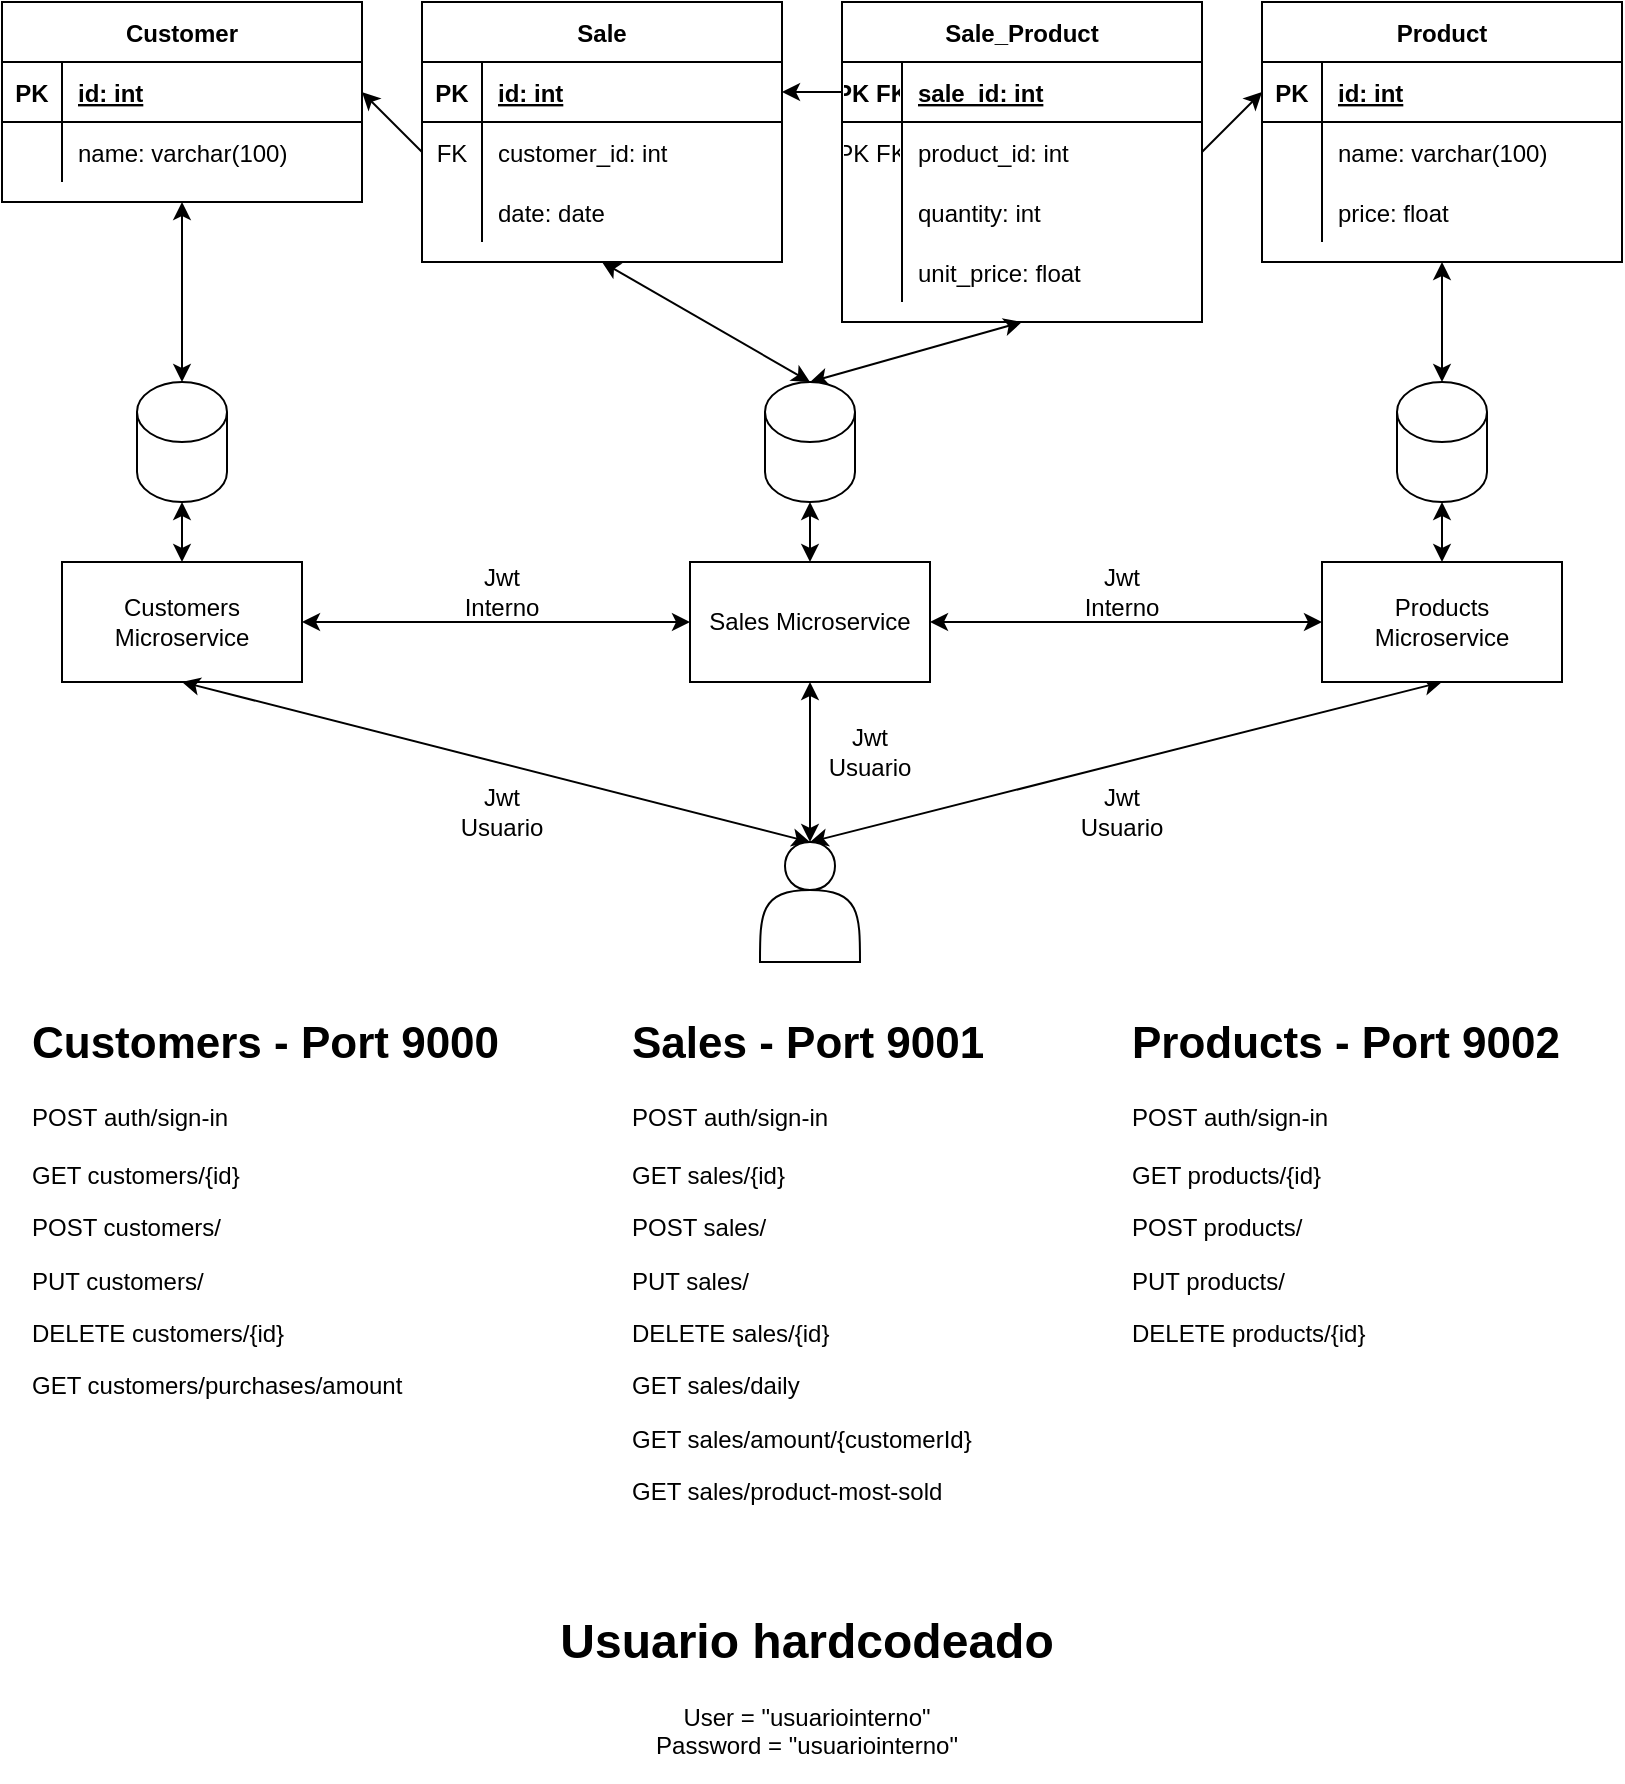 <mxfile version="20.3.0" type="device"><diagram id="cJ5WJWqOBy5HIfsxzorx" name="Página-1"><mxGraphModel dx="1422" dy="865" grid="1" gridSize="10" guides="1" tooltips="1" connect="1" arrows="1" fold="1" page="1" pageScale="1" pageWidth="827" pageHeight="1169" math="0" shadow="0"><root><mxCell id="0"/><mxCell id="1" parent="0"/><mxCell id="ELlmEZfv05QsYqWtdHFA-102" style="edgeStyle=none;rounded=0;orthogonalLoop=1;jettySize=auto;html=1;exitX=0.5;exitY=0;exitDx=0;exitDy=0;entryX=0.5;entryY=1;entryDx=0;entryDy=0;entryPerimeter=0;startArrow=classic;startFill=1;endArrow=classic;endFill=1;" parent="1" source="ELlmEZfv05QsYqWtdHFA-1" target="ELlmEZfv05QsYqWtdHFA-97" edge="1"><mxGeometry relative="1" as="geometry"/></mxCell><mxCell id="ELlmEZfv05QsYqWtdHFA-1" value="Customers Microservice" style="rounded=0;whiteSpace=wrap;html=1;" parent="1" vertex="1"><mxGeometry x="40" y="300" width="120" height="60" as="geometry"/></mxCell><mxCell id="ELlmEZfv05QsYqWtdHFA-37" style="edgeStyle=none;rounded=0;orthogonalLoop=1;jettySize=auto;html=1;exitX=0;exitY=0.5;exitDx=0;exitDy=0;entryX=1;entryY=0.5;entryDx=0;entryDy=0;startArrow=classic;startFill=1;endArrow=classic;endFill=1;" parent="1" source="ELlmEZfv05QsYqWtdHFA-2" target="ELlmEZfv05QsYqWtdHFA-13" edge="1"><mxGeometry relative="1" as="geometry"/></mxCell><mxCell id="ELlmEZfv05QsYqWtdHFA-40" style="edgeStyle=none;rounded=0;orthogonalLoop=1;jettySize=auto;html=1;exitX=0.5;exitY=1;exitDx=0;exitDy=0;entryX=0.5;entryY=0;entryDx=0;entryDy=0;startArrow=classic;startFill=1;" parent="1" source="ELlmEZfv05QsYqWtdHFA-2" target="ELlmEZfv05QsYqWtdHFA-9" edge="1"><mxGeometry relative="1" as="geometry"><mxPoint x="424" y="440" as="targetPoint"/></mxGeometry></mxCell><mxCell id="ELlmEZfv05QsYqWtdHFA-100" style="edgeStyle=none;rounded=0;orthogonalLoop=1;jettySize=auto;html=1;exitX=0.5;exitY=0;exitDx=0;exitDy=0;entryX=0.5;entryY=1;entryDx=0;entryDy=0;entryPerimeter=0;startArrow=classic;startFill=1;endArrow=classic;endFill=1;" parent="1" source="ELlmEZfv05QsYqWtdHFA-2" target="ELlmEZfv05QsYqWtdHFA-99" edge="1"><mxGeometry relative="1" as="geometry"/></mxCell><mxCell id="ELlmEZfv05QsYqWtdHFA-2" value="Products Microservice" style="rounded=0;whiteSpace=wrap;html=1;" parent="1" vertex="1"><mxGeometry x="670" y="300" width="120" height="60" as="geometry"/></mxCell><mxCell id="ELlmEZfv05QsYqWtdHFA-39" style="edgeStyle=none;rounded=0;orthogonalLoop=1;jettySize=auto;html=1;exitX=0.5;exitY=0;exitDx=0;exitDy=0;entryX=0.5;entryY=1;entryDx=0;entryDy=0;startArrow=classic;startFill=1;" parent="1" source="ELlmEZfv05QsYqWtdHFA-9" target="ELlmEZfv05QsYqWtdHFA-1" edge="1"><mxGeometry relative="1" as="geometry"><mxPoint x="424" y="440" as="sourcePoint"/></mxGeometry></mxCell><mxCell id="ELlmEZfv05QsYqWtdHFA-9" value="" style="shape=actor;whiteSpace=wrap;html=1;" parent="1" vertex="1"><mxGeometry x="389" y="440" width="50" height="60" as="geometry"/></mxCell><mxCell id="ELlmEZfv05QsYqWtdHFA-14" style="edgeStyle=none;rounded=0;orthogonalLoop=1;jettySize=auto;html=1;exitX=0.5;exitY=1;exitDx=0;exitDy=0;entryX=0.5;entryY=0;entryDx=0;entryDy=0;startArrow=classic;startFill=1;" parent="1" source="ELlmEZfv05QsYqWtdHFA-13" target="ELlmEZfv05QsYqWtdHFA-9" edge="1"><mxGeometry relative="1" as="geometry"><mxPoint x="424" y="440" as="targetPoint"/></mxGeometry></mxCell><mxCell id="ELlmEZfv05QsYqWtdHFA-38" style="edgeStyle=none;rounded=0;orthogonalLoop=1;jettySize=auto;html=1;exitX=0;exitY=0.5;exitDx=0;exitDy=0;entryX=1;entryY=0.5;entryDx=0;entryDy=0;startArrow=classic;startFill=1;" parent="1" source="ELlmEZfv05QsYqWtdHFA-13" target="ELlmEZfv05QsYqWtdHFA-1" edge="1"><mxGeometry relative="1" as="geometry"/></mxCell><mxCell id="ELlmEZfv05QsYqWtdHFA-101" style="edgeStyle=none;rounded=0;orthogonalLoop=1;jettySize=auto;html=1;exitX=0.5;exitY=0;exitDx=0;exitDy=0;entryX=0.5;entryY=1;entryDx=0;entryDy=0;entryPerimeter=0;startArrow=classic;startFill=1;endArrow=classic;endFill=1;" parent="1" source="ELlmEZfv05QsYqWtdHFA-13" target="ELlmEZfv05QsYqWtdHFA-98" edge="1"><mxGeometry relative="1" as="geometry"/></mxCell><mxCell id="ELlmEZfv05QsYqWtdHFA-13" value="Sales Microservice" style="rounded=0;whiteSpace=wrap;html=1;" parent="1" vertex="1"><mxGeometry x="354" y="300" width="120" height="60" as="geometry"/></mxCell><mxCell id="ELlmEZfv05QsYqWtdHFA-41" value="Customer" style="shape=table;startSize=30;container=1;collapsible=1;childLayout=tableLayout;fixedRows=1;rowLines=0;fontStyle=1;align=center;resizeLast=1;" parent="1" vertex="1"><mxGeometry x="10" y="20" width="180" height="100" as="geometry"/></mxCell><mxCell id="ELlmEZfv05QsYqWtdHFA-42" value="" style="shape=tableRow;horizontal=0;startSize=0;swimlaneHead=0;swimlaneBody=0;fillColor=none;collapsible=0;dropTarget=0;points=[[0,0.5],[1,0.5]];portConstraint=eastwest;top=0;left=0;right=0;bottom=1;" parent="ELlmEZfv05QsYqWtdHFA-41" vertex="1"><mxGeometry y="30" width="180" height="30" as="geometry"/></mxCell><mxCell id="ELlmEZfv05QsYqWtdHFA-43" value="PK" style="shape=partialRectangle;connectable=0;fillColor=none;top=0;left=0;bottom=0;right=0;fontStyle=1;overflow=hidden;" parent="ELlmEZfv05QsYqWtdHFA-42" vertex="1"><mxGeometry width="30" height="30" as="geometry"><mxRectangle width="30" height="30" as="alternateBounds"/></mxGeometry></mxCell><mxCell id="ELlmEZfv05QsYqWtdHFA-44" value="id: int" style="shape=partialRectangle;connectable=0;fillColor=none;top=0;left=0;bottom=0;right=0;align=left;spacingLeft=6;fontStyle=5;overflow=hidden;" parent="ELlmEZfv05QsYqWtdHFA-42" vertex="1"><mxGeometry x="30" width="150" height="30" as="geometry"><mxRectangle width="150" height="30" as="alternateBounds"/></mxGeometry></mxCell><mxCell id="ELlmEZfv05QsYqWtdHFA-45" value="" style="shape=tableRow;horizontal=0;startSize=0;swimlaneHead=0;swimlaneBody=0;fillColor=none;collapsible=0;dropTarget=0;points=[[0,0.5],[1,0.5]];portConstraint=eastwest;top=0;left=0;right=0;bottom=0;" parent="ELlmEZfv05QsYqWtdHFA-41" vertex="1"><mxGeometry y="60" width="180" height="30" as="geometry"/></mxCell><mxCell id="ELlmEZfv05QsYqWtdHFA-46" value="" style="shape=partialRectangle;connectable=0;fillColor=none;top=0;left=0;bottom=0;right=0;editable=1;overflow=hidden;" parent="ELlmEZfv05QsYqWtdHFA-45" vertex="1"><mxGeometry width="30" height="30" as="geometry"><mxRectangle width="30" height="30" as="alternateBounds"/></mxGeometry></mxCell><mxCell id="ELlmEZfv05QsYqWtdHFA-47" value="name: varchar(100)" style="shape=partialRectangle;connectable=0;fillColor=none;top=0;left=0;bottom=0;right=0;align=left;spacingLeft=6;overflow=hidden;" parent="ELlmEZfv05QsYqWtdHFA-45" vertex="1"><mxGeometry x="30" width="150" height="30" as="geometry"><mxRectangle width="150" height="30" as="alternateBounds"/></mxGeometry></mxCell><mxCell id="ELlmEZfv05QsYqWtdHFA-54" value="Sale" style="shape=table;startSize=30;container=1;collapsible=1;childLayout=tableLayout;fixedRows=1;rowLines=0;fontStyle=1;align=center;resizeLast=1;" parent="1" vertex="1"><mxGeometry x="220" y="20" width="180" height="130" as="geometry"/></mxCell><mxCell id="ELlmEZfv05QsYqWtdHFA-55" value="" style="shape=tableRow;horizontal=0;startSize=0;swimlaneHead=0;swimlaneBody=0;fillColor=none;collapsible=0;dropTarget=0;points=[[0,0.5],[1,0.5]];portConstraint=eastwest;top=0;left=0;right=0;bottom=1;" parent="ELlmEZfv05QsYqWtdHFA-54" vertex="1"><mxGeometry y="30" width="180" height="30" as="geometry"/></mxCell><mxCell id="ELlmEZfv05QsYqWtdHFA-56" value="PK" style="shape=partialRectangle;connectable=0;fillColor=none;top=0;left=0;bottom=0;right=0;fontStyle=1;overflow=hidden;" parent="ELlmEZfv05QsYqWtdHFA-55" vertex="1"><mxGeometry width="30" height="30" as="geometry"><mxRectangle width="30" height="30" as="alternateBounds"/></mxGeometry></mxCell><mxCell id="ELlmEZfv05QsYqWtdHFA-57" value="id: int" style="shape=partialRectangle;connectable=0;fillColor=none;top=0;left=0;bottom=0;right=0;align=left;spacingLeft=6;fontStyle=5;overflow=hidden;" parent="ELlmEZfv05QsYqWtdHFA-55" vertex="1"><mxGeometry x="30" width="150" height="30" as="geometry"><mxRectangle width="150" height="30" as="alternateBounds"/></mxGeometry></mxCell><mxCell id="ELlmEZfv05QsYqWtdHFA-58" value="" style="shape=tableRow;horizontal=0;startSize=0;swimlaneHead=0;swimlaneBody=0;fillColor=none;collapsible=0;dropTarget=0;points=[[0,0.5],[1,0.5]];portConstraint=eastwest;top=0;left=0;right=0;bottom=0;" parent="ELlmEZfv05QsYqWtdHFA-54" vertex="1"><mxGeometry y="60" width="180" height="30" as="geometry"/></mxCell><mxCell id="ELlmEZfv05QsYqWtdHFA-59" value="FK" style="shape=partialRectangle;connectable=0;fillColor=none;top=0;left=0;bottom=0;right=0;editable=1;overflow=hidden;" parent="ELlmEZfv05QsYqWtdHFA-58" vertex="1"><mxGeometry width="30" height="30" as="geometry"><mxRectangle width="30" height="30" as="alternateBounds"/></mxGeometry></mxCell><mxCell id="ELlmEZfv05QsYqWtdHFA-60" value="customer_id: int" style="shape=partialRectangle;connectable=0;fillColor=none;top=0;left=0;bottom=0;right=0;align=left;spacingLeft=6;overflow=hidden;" parent="ELlmEZfv05QsYqWtdHFA-58" vertex="1"><mxGeometry x="30" width="150" height="30" as="geometry"><mxRectangle width="150" height="30" as="alternateBounds"/></mxGeometry></mxCell><mxCell id="ELlmEZfv05QsYqWtdHFA-61" value="" style="shape=tableRow;horizontal=0;startSize=0;swimlaneHead=0;swimlaneBody=0;fillColor=none;collapsible=0;dropTarget=0;points=[[0,0.5],[1,0.5]];portConstraint=eastwest;top=0;left=0;right=0;bottom=0;" parent="ELlmEZfv05QsYqWtdHFA-54" vertex="1"><mxGeometry y="90" width="180" height="30" as="geometry"/></mxCell><mxCell id="ELlmEZfv05QsYqWtdHFA-62" value="" style="shape=partialRectangle;connectable=0;fillColor=none;top=0;left=0;bottom=0;right=0;editable=1;overflow=hidden;" parent="ELlmEZfv05QsYqWtdHFA-61" vertex="1"><mxGeometry width="30" height="30" as="geometry"><mxRectangle width="30" height="30" as="alternateBounds"/></mxGeometry></mxCell><mxCell id="ELlmEZfv05QsYqWtdHFA-63" value="date: date" style="shape=partialRectangle;connectable=0;fillColor=none;top=0;left=0;bottom=0;right=0;align=left;spacingLeft=6;overflow=hidden;" parent="ELlmEZfv05QsYqWtdHFA-61" vertex="1"><mxGeometry x="30" width="150" height="30" as="geometry"><mxRectangle width="150" height="30" as="alternateBounds"/></mxGeometry></mxCell><mxCell id="ELlmEZfv05QsYqWtdHFA-67" value="Product" style="shape=table;startSize=30;container=1;collapsible=1;childLayout=tableLayout;fixedRows=1;rowLines=0;fontStyle=1;align=center;resizeLast=1;" parent="1" vertex="1"><mxGeometry x="640" y="20" width="180" height="130" as="geometry"/></mxCell><mxCell id="ELlmEZfv05QsYqWtdHFA-68" value="" style="shape=tableRow;horizontal=0;startSize=0;swimlaneHead=0;swimlaneBody=0;fillColor=none;collapsible=0;dropTarget=0;points=[[0,0.5],[1,0.5]];portConstraint=eastwest;top=0;left=0;right=0;bottom=1;" parent="ELlmEZfv05QsYqWtdHFA-67" vertex="1"><mxGeometry y="30" width="180" height="30" as="geometry"/></mxCell><mxCell id="ELlmEZfv05QsYqWtdHFA-69" value="PK" style="shape=partialRectangle;connectable=0;fillColor=none;top=0;left=0;bottom=0;right=0;fontStyle=1;overflow=hidden;" parent="ELlmEZfv05QsYqWtdHFA-68" vertex="1"><mxGeometry width="30" height="30" as="geometry"><mxRectangle width="30" height="30" as="alternateBounds"/></mxGeometry></mxCell><mxCell id="ELlmEZfv05QsYqWtdHFA-70" value="id: int" style="shape=partialRectangle;connectable=0;fillColor=none;top=0;left=0;bottom=0;right=0;align=left;spacingLeft=6;fontStyle=5;overflow=hidden;" parent="ELlmEZfv05QsYqWtdHFA-68" vertex="1"><mxGeometry x="30" width="150" height="30" as="geometry"><mxRectangle width="150" height="30" as="alternateBounds"/></mxGeometry></mxCell><mxCell id="ELlmEZfv05QsYqWtdHFA-71" value="" style="shape=tableRow;horizontal=0;startSize=0;swimlaneHead=0;swimlaneBody=0;fillColor=none;collapsible=0;dropTarget=0;points=[[0,0.5],[1,0.5]];portConstraint=eastwest;top=0;left=0;right=0;bottom=0;" parent="ELlmEZfv05QsYqWtdHFA-67" vertex="1"><mxGeometry y="60" width="180" height="30" as="geometry"/></mxCell><mxCell id="ELlmEZfv05QsYqWtdHFA-72" value="" style="shape=partialRectangle;connectable=0;fillColor=none;top=0;left=0;bottom=0;right=0;editable=1;overflow=hidden;" parent="ELlmEZfv05QsYqWtdHFA-71" vertex="1"><mxGeometry width="30" height="30" as="geometry"><mxRectangle width="30" height="30" as="alternateBounds"/></mxGeometry></mxCell><mxCell id="ELlmEZfv05QsYqWtdHFA-73" value="name: varchar(100)" style="shape=partialRectangle;connectable=0;fillColor=none;top=0;left=0;bottom=0;right=0;align=left;spacingLeft=6;overflow=hidden;" parent="ELlmEZfv05QsYqWtdHFA-71" vertex="1"><mxGeometry x="30" width="150" height="30" as="geometry"><mxRectangle width="150" height="30" as="alternateBounds"/></mxGeometry></mxCell><mxCell id="ELlmEZfv05QsYqWtdHFA-74" value="" style="shape=tableRow;horizontal=0;startSize=0;swimlaneHead=0;swimlaneBody=0;fillColor=none;collapsible=0;dropTarget=0;points=[[0,0.5],[1,0.5]];portConstraint=eastwest;top=0;left=0;right=0;bottom=0;" parent="ELlmEZfv05QsYqWtdHFA-67" vertex="1"><mxGeometry y="90" width="180" height="30" as="geometry"/></mxCell><mxCell id="ELlmEZfv05QsYqWtdHFA-75" value="" style="shape=partialRectangle;connectable=0;fillColor=none;top=0;left=0;bottom=0;right=0;editable=1;overflow=hidden;" parent="ELlmEZfv05QsYqWtdHFA-74" vertex="1"><mxGeometry width="30" height="30" as="geometry"><mxRectangle width="30" height="30" as="alternateBounds"/></mxGeometry></mxCell><mxCell id="ELlmEZfv05QsYqWtdHFA-76" value="price: float" style="shape=partialRectangle;connectable=0;fillColor=none;top=0;left=0;bottom=0;right=0;align=left;spacingLeft=6;overflow=hidden;" parent="ELlmEZfv05QsYqWtdHFA-74" vertex="1"><mxGeometry x="30" width="150" height="30" as="geometry"><mxRectangle width="150" height="30" as="alternateBounds"/></mxGeometry></mxCell><mxCell id="ELlmEZfv05QsYqWtdHFA-80" value="Sale_Product" style="shape=table;startSize=30;container=1;collapsible=1;childLayout=tableLayout;fixedRows=1;rowLines=0;fontStyle=1;align=center;resizeLast=1;" parent="1" vertex="1"><mxGeometry x="430" y="20" width="180" height="160" as="geometry"/></mxCell><mxCell id="ELlmEZfv05QsYqWtdHFA-81" value="" style="shape=tableRow;horizontal=0;startSize=0;swimlaneHead=0;swimlaneBody=0;fillColor=none;collapsible=0;dropTarget=0;points=[[0,0.5],[1,0.5]];portConstraint=eastwest;top=0;left=0;right=0;bottom=1;" parent="ELlmEZfv05QsYqWtdHFA-80" vertex="1"><mxGeometry y="30" width="180" height="30" as="geometry"/></mxCell><mxCell id="ELlmEZfv05QsYqWtdHFA-82" value="PK FK" style="shape=partialRectangle;connectable=0;fillColor=none;top=0;left=0;bottom=0;right=0;fontStyle=1;overflow=hidden;" parent="ELlmEZfv05QsYqWtdHFA-81" vertex="1"><mxGeometry width="30" height="30" as="geometry"><mxRectangle width="30" height="30" as="alternateBounds"/></mxGeometry></mxCell><mxCell id="ELlmEZfv05QsYqWtdHFA-83" value="sale_id: int" style="shape=partialRectangle;connectable=0;fillColor=none;top=0;left=0;bottom=0;right=0;align=left;spacingLeft=6;fontStyle=5;overflow=hidden;" parent="ELlmEZfv05QsYqWtdHFA-81" vertex="1"><mxGeometry x="30" width="150" height="30" as="geometry"><mxRectangle width="150" height="30" as="alternateBounds"/></mxGeometry></mxCell><mxCell id="ELlmEZfv05QsYqWtdHFA-84" value="" style="shape=tableRow;horizontal=0;startSize=0;swimlaneHead=0;swimlaneBody=0;fillColor=none;collapsible=0;dropTarget=0;points=[[0,0.5],[1,0.5]];portConstraint=eastwest;top=0;left=0;right=0;bottom=0;" parent="ELlmEZfv05QsYqWtdHFA-80" vertex="1"><mxGeometry y="60" width="180" height="30" as="geometry"/></mxCell><mxCell id="ELlmEZfv05QsYqWtdHFA-85" value="PK FK" style="shape=partialRectangle;connectable=0;fillColor=none;top=0;left=0;bottom=0;right=0;editable=1;overflow=hidden;" parent="ELlmEZfv05QsYqWtdHFA-84" vertex="1"><mxGeometry width="30" height="30" as="geometry"><mxRectangle width="30" height="30" as="alternateBounds"/></mxGeometry></mxCell><mxCell id="ELlmEZfv05QsYqWtdHFA-86" value="product_id: int" style="shape=partialRectangle;connectable=0;fillColor=none;top=0;left=0;bottom=0;right=0;align=left;spacingLeft=6;overflow=hidden;" parent="ELlmEZfv05QsYqWtdHFA-84" vertex="1"><mxGeometry x="30" width="150" height="30" as="geometry"><mxRectangle width="150" height="30" as="alternateBounds"/></mxGeometry></mxCell><mxCell id="ELlmEZfv05QsYqWtdHFA-87" value="" style="shape=tableRow;horizontal=0;startSize=0;swimlaneHead=0;swimlaneBody=0;fillColor=none;collapsible=0;dropTarget=0;points=[[0,0.5],[1,0.5]];portConstraint=eastwest;top=0;left=0;right=0;bottom=0;" parent="ELlmEZfv05QsYqWtdHFA-80" vertex="1"><mxGeometry y="90" width="180" height="30" as="geometry"/></mxCell><mxCell id="ELlmEZfv05QsYqWtdHFA-88" value="" style="shape=partialRectangle;connectable=0;fillColor=none;top=0;left=0;bottom=0;right=0;editable=1;overflow=hidden;" parent="ELlmEZfv05QsYqWtdHFA-87" vertex="1"><mxGeometry width="30" height="30" as="geometry"><mxRectangle width="30" height="30" as="alternateBounds"/></mxGeometry></mxCell><mxCell id="ELlmEZfv05QsYqWtdHFA-89" value="quantity: int" style="shape=partialRectangle;connectable=0;fillColor=none;top=0;left=0;bottom=0;right=0;align=left;spacingLeft=6;overflow=hidden;" parent="ELlmEZfv05QsYqWtdHFA-87" vertex="1"><mxGeometry x="30" width="150" height="30" as="geometry"><mxRectangle width="150" height="30" as="alternateBounds"/></mxGeometry></mxCell><mxCell id="ELlmEZfv05QsYqWtdHFA-90" value="" style="shape=tableRow;horizontal=0;startSize=0;swimlaneHead=0;swimlaneBody=0;fillColor=none;collapsible=0;dropTarget=0;points=[[0,0.5],[1,0.5]];portConstraint=eastwest;top=0;left=0;right=0;bottom=0;" parent="ELlmEZfv05QsYqWtdHFA-80" vertex="1"><mxGeometry y="120" width="180" height="30" as="geometry"/></mxCell><mxCell id="ELlmEZfv05QsYqWtdHFA-91" value="" style="shape=partialRectangle;connectable=0;fillColor=none;top=0;left=0;bottom=0;right=0;editable=1;overflow=hidden;" parent="ELlmEZfv05QsYqWtdHFA-90" vertex="1"><mxGeometry width="30" height="30" as="geometry"><mxRectangle width="30" height="30" as="alternateBounds"/></mxGeometry></mxCell><mxCell id="ELlmEZfv05QsYqWtdHFA-92" value="unit_price: float" style="shape=partialRectangle;connectable=0;fillColor=none;top=0;left=0;bottom=0;right=0;align=left;spacingLeft=6;overflow=hidden;" parent="ELlmEZfv05QsYqWtdHFA-90" vertex="1"><mxGeometry x="30" width="150" height="30" as="geometry"><mxRectangle width="150" height="30" as="alternateBounds"/></mxGeometry></mxCell><mxCell id="ELlmEZfv05QsYqWtdHFA-93" value="&lt;h1&gt;&lt;font style=&quot;font-size: 22px;&quot;&gt;Customers - Port 9000&lt;/font&gt;&lt;/h1&gt;&lt;p&gt;&lt;span style=&quot;text-align: center;&quot;&gt;POST&amp;nbsp;auth/sign-in&lt;br&gt;&lt;/span&gt;&lt;br&gt;GET customers/{id}&lt;br&gt;&lt;/p&gt;&lt;p&gt;POST customers/&lt;/p&gt;&lt;p&gt;PUT customers/&lt;/p&gt;&lt;p&gt;DELETE customers/{id}&lt;/p&gt;&lt;p&gt;GET customers/purchases/amount&lt;/p&gt;" style="text;html=1;strokeColor=none;fillColor=none;spacing=5;spacingTop=-20;whiteSpace=wrap;overflow=hidden;rounded=0;" parent="1" vertex="1"><mxGeometry x="20" y="520" width="250" height="210" as="geometry"/></mxCell><mxCell id="ELlmEZfv05QsYqWtdHFA-94" value="&lt;h1&gt;&lt;font style=&quot;font-size: 22px;&quot;&gt;Sales - Port 9001&lt;/font&gt;&lt;/h1&gt;&lt;p&gt;&lt;span style=&quot;text-align: center;&quot;&gt;POST&amp;nbsp;auth/sign-in&lt;/span&gt;&lt;br&gt;&lt;br&gt;GET sales/{id}&lt;br&gt;&lt;/p&gt;&lt;p&gt;POST sales/&lt;/p&gt;&lt;p&gt;PUT sales/&lt;/p&gt;&lt;p&gt;DELETE sales/{id}&lt;/p&gt;&lt;p&gt;GET sales/daily&lt;/p&gt;&lt;p&gt;GET sales/amount/{customerId}&lt;/p&gt;&lt;p&gt;GET sales/product-most-sold&lt;br&gt;&lt;/p&gt;" style="text;html=1;strokeColor=none;fillColor=none;spacing=5;spacingTop=-20;whiteSpace=wrap;overflow=hidden;rounded=0;" parent="1" vertex="1"><mxGeometry x="320" y="520" width="220" height="270" as="geometry"/></mxCell><mxCell id="ELlmEZfv05QsYqWtdHFA-96" value="&lt;h1&gt;&lt;font style=&quot;font-size: 22px;&quot;&gt;Products - Port 9002&lt;/font&gt;&lt;/h1&gt;&lt;p&gt;&lt;span style=&quot;text-align: center;&quot;&gt;POST&amp;nbsp;auth/sign-in&lt;/span&gt;&lt;br&gt;&lt;br&gt;GET products/{id}&lt;br&gt;&lt;/p&gt;&lt;p&gt;POST products/&lt;/p&gt;&lt;p&gt;PUT products/&lt;/p&gt;&lt;p&gt;DELETE products/{id}&lt;/p&gt;" style="text;html=1;strokeColor=none;fillColor=none;spacing=5;spacingTop=-20;whiteSpace=wrap;overflow=hidden;rounded=0;" parent="1" vertex="1"><mxGeometry x="570" y="520" width="230" height="190" as="geometry"/></mxCell><mxCell id="ELlmEZfv05QsYqWtdHFA-103" style="edgeStyle=none;rounded=0;orthogonalLoop=1;jettySize=auto;html=1;exitX=0.5;exitY=0;exitDx=0;exitDy=0;exitPerimeter=0;entryX=0.5;entryY=1;entryDx=0;entryDy=0;startArrow=classic;startFill=1;endArrow=classic;endFill=1;" parent="1" source="ELlmEZfv05QsYqWtdHFA-97" target="ELlmEZfv05QsYqWtdHFA-41" edge="1"><mxGeometry relative="1" as="geometry"/></mxCell><mxCell id="ELlmEZfv05QsYqWtdHFA-97" value="" style="shape=cylinder3;whiteSpace=wrap;html=1;boundedLbl=1;backgroundOutline=1;size=15;" parent="1" vertex="1"><mxGeometry x="77.5" y="210" width="45" height="60" as="geometry"/></mxCell><mxCell id="ELlmEZfv05QsYqWtdHFA-104" style="edgeStyle=none;rounded=0;orthogonalLoop=1;jettySize=auto;html=1;exitX=0.5;exitY=0;exitDx=0;exitDy=0;exitPerimeter=0;entryX=0.5;entryY=1;entryDx=0;entryDy=0;startArrow=classic;startFill=1;endArrow=classic;endFill=1;" parent="1" source="ELlmEZfv05QsYqWtdHFA-98" target="ELlmEZfv05QsYqWtdHFA-54" edge="1"><mxGeometry relative="1" as="geometry"/></mxCell><mxCell id="ELlmEZfv05QsYqWtdHFA-105" style="edgeStyle=none;rounded=0;orthogonalLoop=1;jettySize=auto;html=1;exitX=0.5;exitY=0;exitDx=0;exitDy=0;exitPerimeter=0;entryX=0.5;entryY=1;entryDx=0;entryDy=0;startArrow=classic;startFill=1;endArrow=classic;endFill=1;" parent="1" source="ELlmEZfv05QsYqWtdHFA-98" target="ELlmEZfv05QsYqWtdHFA-80" edge="1"><mxGeometry relative="1" as="geometry"/></mxCell><mxCell id="ELlmEZfv05QsYqWtdHFA-98" value="" style="shape=cylinder3;whiteSpace=wrap;html=1;boundedLbl=1;backgroundOutline=1;size=15;" parent="1" vertex="1"><mxGeometry x="391.5" y="210" width="45" height="60" as="geometry"/></mxCell><mxCell id="ELlmEZfv05QsYqWtdHFA-106" style="edgeStyle=none;rounded=0;orthogonalLoop=1;jettySize=auto;html=1;exitX=0.5;exitY=0;exitDx=0;exitDy=0;exitPerimeter=0;entryX=0.5;entryY=1;entryDx=0;entryDy=0;startArrow=classic;startFill=1;endArrow=classic;endFill=1;" parent="1" source="ELlmEZfv05QsYqWtdHFA-99" target="ELlmEZfv05QsYqWtdHFA-67" edge="1"><mxGeometry relative="1" as="geometry"/></mxCell><mxCell id="ELlmEZfv05QsYqWtdHFA-99" value="" style="shape=cylinder3;whiteSpace=wrap;html=1;boundedLbl=1;backgroundOutline=1;size=15;" parent="1" vertex="1"><mxGeometry x="707.5" y="210" width="45" height="60" as="geometry"/></mxCell><mxCell id="ELlmEZfv05QsYqWtdHFA-107" style="edgeStyle=none;rounded=0;orthogonalLoop=1;jettySize=auto;html=1;exitX=1;exitY=0.5;exitDx=0;exitDy=0;entryX=0;entryY=0.5;entryDx=0;entryDy=0;startArrow=none;startFill=0;endArrow=classic;endFill=1;" parent="1" source="ELlmEZfv05QsYqWtdHFA-84" target="ELlmEZfv05QsYqWtdHFA-68" edge="1"><mxGeometry relative="1" as="geometry"/></mxCell><mxCell id="ELlmEZfv05QsYqWtdHFA-108" style="edgeStyle=none;rounded=0;orthogonalLoop=1;jettySize=auto;html=1;exitX=0;exitY=0.5;exitDx=0;exitDy=0;entryX=1;entryY=0.5;entryDx=0;entryDy=0;startArrow=none;startFill=0;endArrow=classic;endFill=1;" parent="1" source="ELlmEZfv05QsYqWtdHFA-81" target="ELlmEZfv05QsYqWtdHFA-55" edge="1"><mxGeometry relative="1" as="geometry"/></mxCell><mxCell id="ELlmEZfv05QsYqWtdHFA-109" style="edgeStyle=none;rounded=0;orthogonalLoop=1;jettySize=auto;html=1;exitX=0;exitY=0.5;exitDx=0;exitDy=0;entryX=1;entryY=0.5;entryDx=0;entryDy=0;startArrow=none;startFill=0;endArrow=classic;endFill=1;" parent="1" source="ELlmEZfv05QsYqWtdHFA-58" target="ELlmEZfv05QsYqWtdHFA-42" edge="1"><mxGeometry relative="1" as="geometry"/></mxCell><mxCell id="Atyq33wGrIwgw__UZ3oe-4" value="Jwt Usuario" style="text;html=1;strokeColor=none;fillColor=none;align=center;verticalAlign=middle;whiteSpace=wrap;rounded=0;" vertex="1" parent="1"><mxGeometry x="230" y="410" width="60" height="30" as="geometry"/></mxCell><mxCell id="Atyq33wGrIwgw__UZ3oe-5" value="Jwt Interno" style="text;html=1;strokeColor=none;fillColor=none;align=center;verticalAlign=middle;whiteSpace=wrap;rounded=0;" vertex="1" parent="1"><mxGeometry x="230" y="300" width="60" height="30" as="geometry"/></mxCell><mxCell id="Atyq33wGrIwgw__UZ3oe-11" value="&lt;h1&gt;Usuario hardcodeado&lt;/h1&gt;&lt;p&gt;User = &quot;usuariointerno&quot;&lt;br&gt;Password = &quot;usuariointerno&quot;&lt;/p&gt;" style="text;html=1;strokeColor=none;fillColor=none;spacing=5;spacingTop=-20;whiteSpace=wrap;overflow=hidden;rounded=0;align=center;" vertex="1" parent="1"><mxGeometry x="260" y="820" width="305" height="90" as="geometry"/></mxCell><mxCell id="Atyq33wGrIwgw__UZ3oe-12" value="Jwt Usuario" style="text;html=1;strokeColor=none;fillColor=none;align=center;verticalAlign=middle;whiteSpace=wrap;rounded=0;" vertex="1" parent="1"><mxGeometry x="414" y="380" width="60" height="30" as="geometry"/></mxCell><mxCell id="Atyq33wGrIwgw__UZ3oe-13" value="Jwt Usuario" style="text;html=1;strokeColor=none;fillColor=none;align=center;verticalAlign=middle;whiteSpace=wrap;rounded=0;" vertex="1" parent="1"><mxGeometry x="540" y="410" width="60" height="30" as="geometry"/></mxCell><mxCell id="Atyq33wGrIwgw__UZ3oe-14" value="Jwt Interno" style="text;html=1;strokeColor=none;fillColor=none;align=center;verticalAlign=middle;whiteSpace=wrap;rounded=0;" vertex="1" parent="1"><mxGeometry x="540" y="300" width="60" height="30" as="geometry"/></mxCell></root></mxGraphModel></diagram></mxfile>